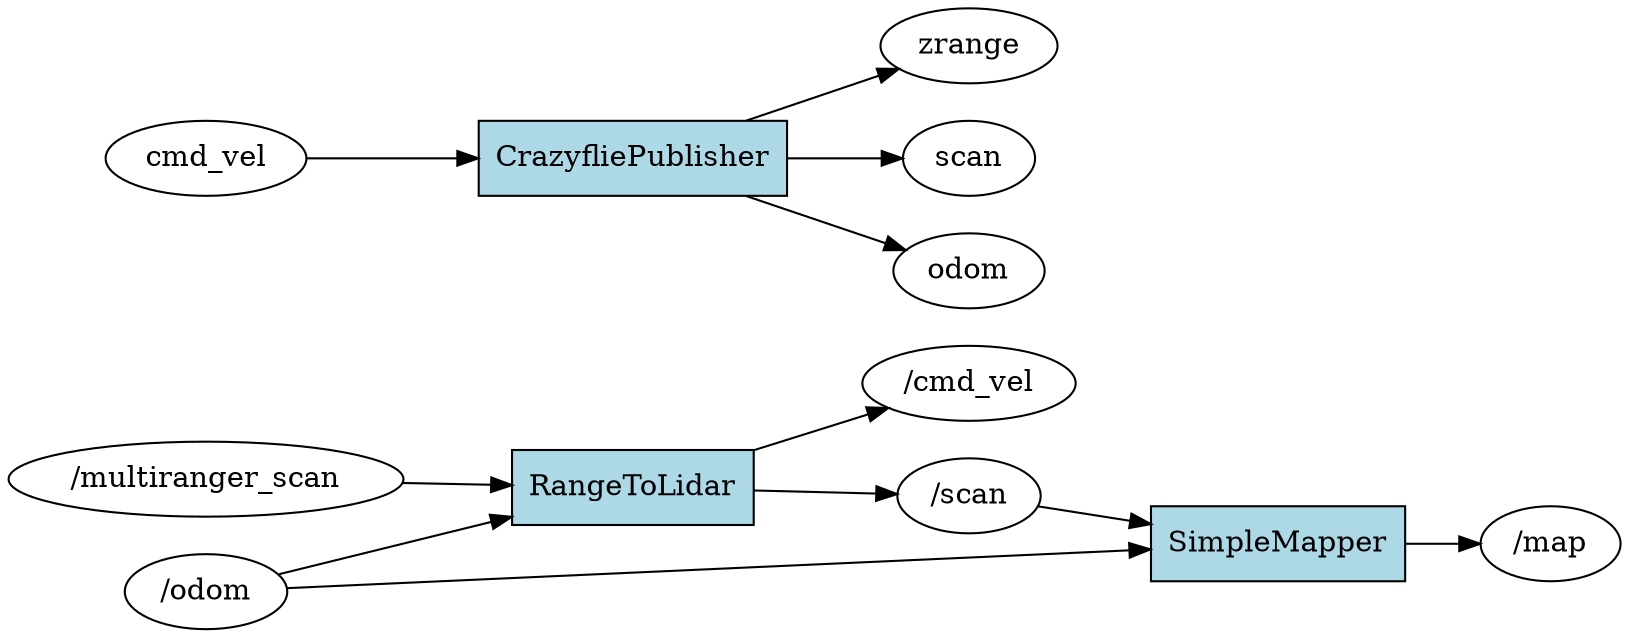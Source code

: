 digraph ROS2_Computation_Graph {
  rankdir=LR;
  node [shape=box, style=filled, fillcolor=lightgray];
  "/odom" [shape=ellipse, fillcolor=white];
  "/odom" -> "RangeToLidar";
  "/odom" -> "SimpleMapper";
  "/multiranger_scan" [shape=ellipse, fillcolor=white];
  "/multiranger_scan" -> "RangeToLidar";
  "/cmd_vel" [shape=ellipse, fillcolor=white];
  "RangeToLidar" -> "/cmd_vel";
  "/scan" [shape=ellipse, fillcolor=white];
  "RangeToLidar" -> "/scan";
  "/scan" -> "SimpleMapper";
  "/map" [shape=ellipse, fillcolor=white];
  "SimpleMapper" -> "/map";
  "zrange" [shape=ellipse, fillcolor=white];
  "CrazyfliePublisher" -> "zrange";
  "scan" [shape=ellipse, fillcolor=white];
  "CrazyfliePublisher" -> "scan";
  "odom" [shape=ellipse, fillcolor=white];
  "CrazyfliePublisher" -> "odom";
  "cmd_vel" [shape=ellipse, fillcolor=white];
  "cmd_vel" -> "CrazyfliePublisher";
  "SimpleMapper" [shape=box, fillcolor=lightblue];
  "RangeToLidar" [shape=box, fillcolor=lightblue];
  "CrazyfliePublisher" [shape=box, fillcolor=lightblue];
}